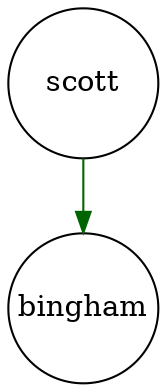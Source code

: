 digraph fullagr_scott_bingham { 
 K=0.6 
 "scott" -> { "bingham" } [color="darkgreen", arrowhead="normal", penwidth=1, href="#226"]; 
 "scott" [shape="circle", fixedsize="true", height=1, width=1, style="filled", fillcolor="white", href="#scott"]; 
 "bingham" [shape="circle", fixedsize="true", height=1, width=1, style="filled", fillcolor="white", href="#bingham"]; 

}